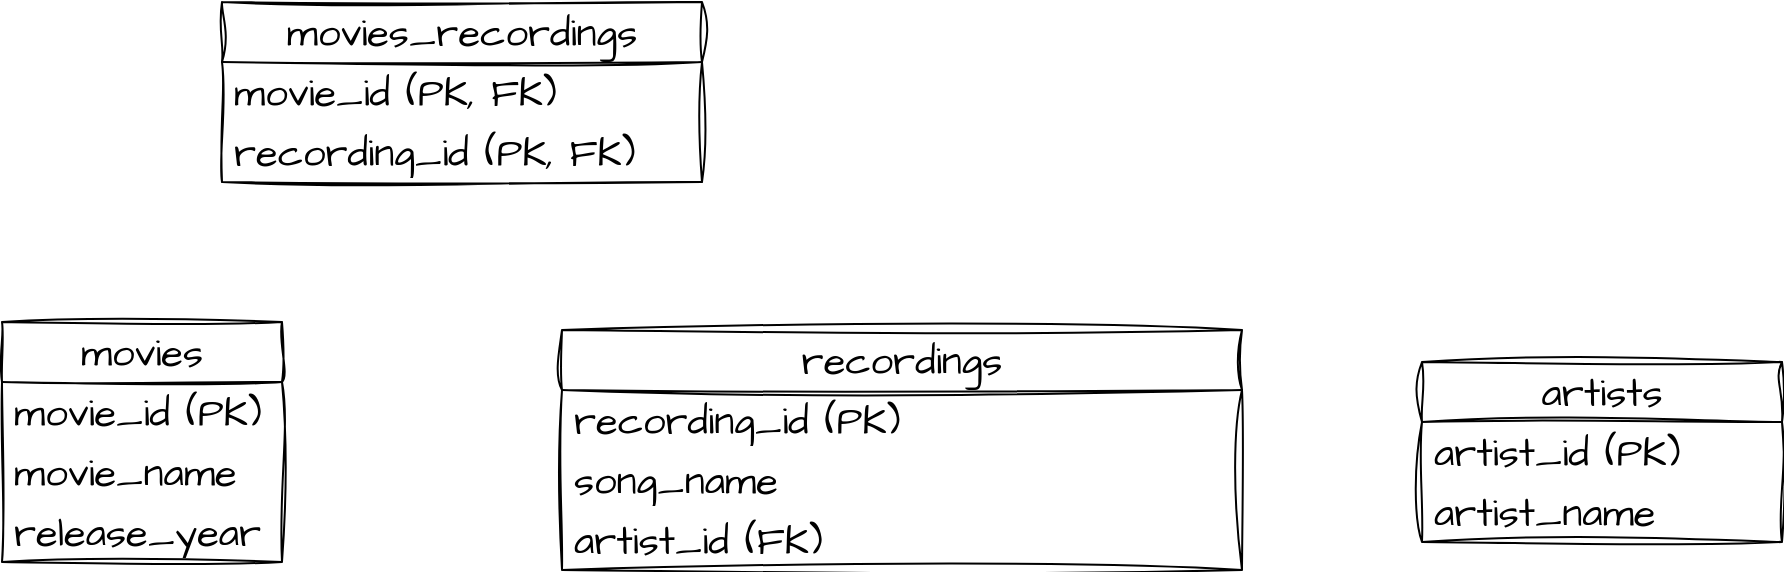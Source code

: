 <mxfile version="21.8.0" type="device">
  <diagram name="Page-1" id="IgLxVbMtkjITcoND9nFP">
    <mxGraphModel dx="1050" dy="566" grid="1" gridSize="10" guides="1" tooltips="1" connect="1" arrows="1" fold="1" page="1" pageScale="1" pageWidth="1169" pageHeight="827" math="0" shadow="0">
      <root>
        <mxCell id="0" />
        <mxCell id="1" parent="0" />
        <mxCell id="p3t43L2UElsa9yLK8cJj-1" value="movies" style="swimlane;fontStyle=0;childLayout=stackLayout;horizontal=1;startSize=30;horizontalStack=0;resizeParent=1;resizeParentMax=0;resizeLast=0;collapsible=1;marginBottom=0;whiteSpace=wrap;html=1;sketch=1;hachureGap=4;jiggle=2;curveFitting=1;fontFamily=Architects Daughter;fontSource=https%3A%2F%2Ffonts.googleapis.com%2Fcss%3Ffamily%3DArchitects%2BDaughter;fontSize=20;" parent="1" vertex="1">
          <mxGeometry x="140" y="290" width="140" height="120" as="geometry" />
        </mxCell>
        <mxCell id="p3t43L2UElsa9yLK8cJj-2" value="movie_id (PK)" style="text;strokeColor=none;fillColor=none;align=left;verticalAlign=middle;spacingLeft=4;spacingRight=4;overflow=hidden;points=[[0,0.5],[1,0.5]];portConstraint=eastwest;rotatable=0;whiteSpace=wrap;html=1;fontSize=20;fontFamily=Architects Daughter;" parent="p3t43L2UElsa9yLK8cJj-1" vertex="1">
          <mxGeometry y="30" width="140" height="30" as="geometry" />
        </mxCell>
        <mxCell id="p3t43L2UElsa9yLK8cJj-3" value="movie_name" style="text;strokeColor=none;fillColor=none;align=left;verticalAlign=middle;spacingLeft=4;spacingRight=4;overflow=hidden;points=[[0,0.5],[1,0.5]];portConstraint=eastwest;rotatable=0;whiteSpace=wrap;html=1;fontSize=20;fontFamily=Architects Daughter;" parent="p3t43L2UElsa9yLK8cJj-1" vertex="1">
          <mxGeometry y="60" width="140" height="30" as="geometry" />
        </mxCell>
        <mxCell id="p3t43L2UElsa9yLK8cJj-4" value="release_year" style="text;strokeColor=none;fillColor=none;align=left;verticalAlign=middle;spacingLeft=4;spacingRight=4;overflow=hidden;points=[[0,0.5],[1,0.5]];portConstraint=eastwest;rotatable=0;whiteSpace=wrap;html=1;fontSize=20;fontFamily=Architects Daughter;" parent="p3t43L2UElsa9yLK8cJj-1" vertex="1">
          <mxGeometry y="90" width="140" height="30" as="geometry" />
        </mxCell>
        <mxCell id="p3t43L2UElsa9yLK8cJj-9" value="artists" style="swimlane;fontStyle=0;childLayout=stackLayout;horizontal=1;startSize=30;horizontalStack=0;resizeParent=1;resizeParentMax=0;resizeLast=0;collapsible=1;marginBottom=0;whiteSpace=wrap;html=1;sketch=1;hachureGap=4;jiggle=2;curveFitting=1;fontFamily=Architects Daughter;fontSource=https%3A%2F%2Ffonts.googleapis.com%2Fcss%3Ffamily%3DArchitects%2BDaughter;fontSize=20;" parent="1" vertex="1">
          <mxGeometry x="850" y="310" width="180" height="90" as="geometry" />
        </mxCell>
        <mxCell id="p3t43L2UElsa9yLK8cJj-10" value="artist_id (PK)" style="text;strokeColor=none;fillColor=none;align=left;verticalAlign=middle;spacingLeft=4;spacingRight=4;overflow=hidden;points=[[0,0.5],[1,0.5]];portConstraint=eastwest;rotatable=0;whiteSpace=wrap;html=1;fontSize=20;fontFamily=Architects Daughter;" parent="p3t43L2UElsa9yLK8cJj-9" vertex="1">
          <mxGeometry y="30" width="180" height="30" as="geometry" />
        </mxCell>
        <mxCell id="p3t43L2UElsa9yLK8cJj-11" value="artist_name" style="text;strokeColor=none;fillColor=none;align=left;verticalAlign=middle;spacingLeft=4;spacingRight=4;overflow=hidden;points=[[0,0.5],[1,0.5]];portConstraint=eastwest;rotatable=0;whiteSpace=wrap;html=1;fontSize=20;fontFamily=Architects Daughter;" parent="p3t43L2UElsa9yLK8cJj-9" vertex="1">
          <mxGeometry y="60" width="180" height="30" as="geometry" />
        </mxCell>
        <mxCell id="p3t43L2UElsa9yLK8cJj-18" value="movies_recordings" style="swimlane;fontStyle=0;childLayout=stackLayout;horizontal=1;startSize=30;horizontalStack=0;resizeParent=1;resizeParentMax=0;resizeLast=0;collapsible=1;marginBottom=0;whiteSpace=wrap;html=1;sketch=1;hachureGap=4;jiggle=2;curveFitting=1;fontFamily=Architects Daughter;fontSource=https%3A%2F%2Ffonts.googleapis.com%2Fcss%3Ffamily%3DArchitects%2BDaughter;fontSize=20;" parent="1" vertex="1">
          <mxGeometry x="250" y="130" width="240" height="90" as="geometry" />
        </mxCell>
        <mxCell id="p3t43L2UElsa9yLK8cJj-19" value="movie_id (PK, FK)" style="text;strokeColor=none;fillColor=none;align=left;verticalAlign=middle;spacingLeft=4;spacingRight=4;overflow=hidden;points=[[0,0.5],[1,0.5]];portConstraint=eastwest;rotatable=0;whiteSpace=wrap;html=1;fontSize=20;fontFamily=Architects Daughter;" parent="p3t43L2UElsa9yLK8cJj-18" vertex="1">
          <mxGeometry y="30" width="240" height="30" as="geometry" />
        </mxCell>
        <mxCell id="p3t43L2UElsa9yLK8cJj-20" value="recording_id (PK, FK)&amp;nbsp;" style="text;strokeColor=none;fillColor=none;align=left;verticalAlign=middle;spacingLeft=4;spacingRight=4;overflow=hidden;points=[[0,0.5],[1,0.5]];portConstraint=eastwest;rotatable=0;whiteSpace=wrap;html=1;fontSize=20;fontFamily=Architects Daughter;" parent="p3t43L2UElsa9yLK8cJj-18" vertex="1">
          <mxGeometry y="60" width="240" height="30" as="geometry" />
        </mxCell>
        <mxCell id="XEk4gbXK94YGV1F-HcUD-10" value="recordings" style="swimlane;fontStyle=0;childLayout=stackLayout;horizontal=1;startSize=30;horizontalStack=0;resizeParent=1;resizeParentMax=0;resizeLast=0;collapsible=1;marginBottom=0;whiteSpace=wrap;html=1;sketch=1;hachureGap=4;jiggle=2;curveFitting=1;fontFamily=Architects Daughter;fontSource=https%3A%2F%2Ffonts.googleapis.com%2Fcss%3Ffamily%3DArchitects%2BDaughter;fontSize=20;" parent="1" vertex="1">
          <mxGeometry x="420" y="294" width="340" height="120" as="geometry" />
        </mxCell>
        <mxCell id="XEk4gbXK94YGV1F-HcUD-11" value="recording_id (PK)" style="text;strokeColor=none;fillColor=none;align=left;verticalAlign=middle;spacingLeft=4;spacingRight=4;overflow=hidden;points=[[0,0.5],[1,0.5]];portConstraint=eastwest;rotatable=0;whiteSpace=wrap;html=1;fontSize=20;fontFamily=Architects Daughter;" parent="XEk4gbXK94YGV1F-HcUD-10" vertex="1">
          <mxGeometry y="30" width="340" height="30" as="geometry" />
        </mxCell>
        <mxCell id="XEk4gbXK94YGV1F-HcUD-12" value="song_name" style="text;strokeColor=none;fillColor=none;align=left;verticalAlign=middle;spacingLeft=4;spacingRight=4;overflow=hidden;points=[[0,0.5],[1,0.5]];portConstraint=eastwest;rotatable=0;whiteSpace=wrap;html=1;fontSize=20;fontFamily=Architects Daughter;" parent="XEk4gbXK94YGV1F-HcUD-10" vertex="1">
          <mxGeometry y="60" width="340" height="30" as="geometry" />
        </mxCell>
        <mxCell id="XEk4gbXK94YGV1F-HcUD-13" value="artist_id (FK)" style="text;strokeColor=none;fillColor=none;align=left;verticalAlign=middle;spacingLeft=4;spacingRight=4;overflow=hidden;points=[[0,0.5],[1,0.5]];portConstraint=eastwest;rotatable=0;whiteSpace=wrap;html=1;fontSize=20;fontFamily=Architects Daughter;" parent="XEk4gbXK94YGV1F-HcUD-10" vertex="1">
          <mxGeometry y="90" width="340" height="30" as="geometry" />
        </mxCell>
      </root>
    </mxGraphModel>
  </diagram>
</mxfile>
